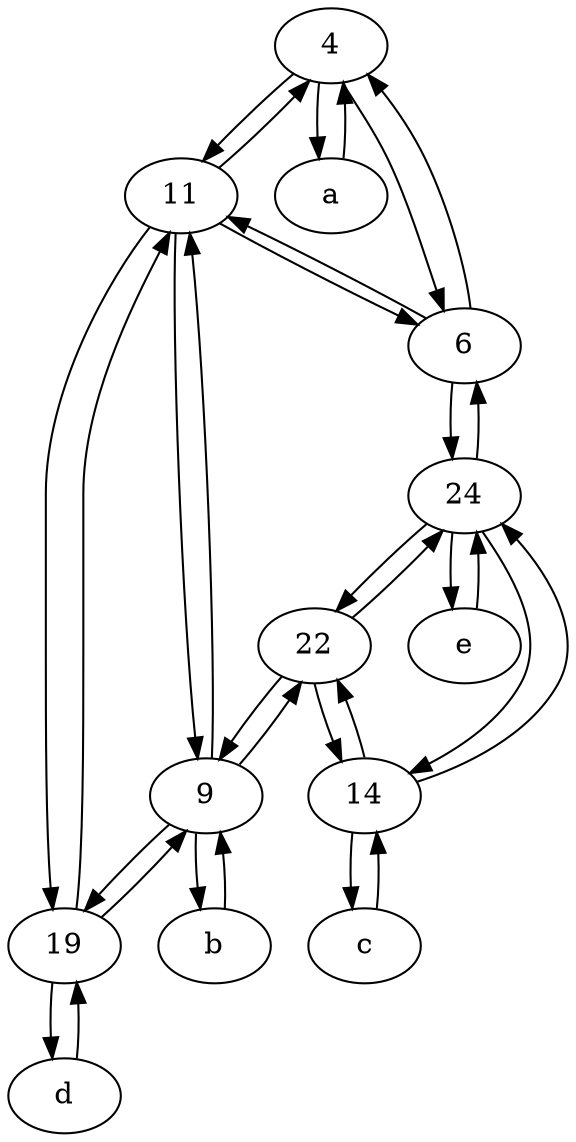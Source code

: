 digraph  {
	4;
	24;
	e [pos="30,50!"];
	c [pos="20,10!"];
	22;
	9;
	11;
	b [pos="50,20!"];
	19;
	d [pos="20,30!"];
	a [pos="40,10!"];
	6;
	14;
	14 -> c;
	11 -> 4;
	24 -> 6;
	22 -> 9;
	9 -> b;
	b -> 9;
	14 -> 24;
	9 -> 22;
	19 -> 11;
	11 -> 9;
	9 -> 11;
	11 -> 6;
	a -> 4;
	19 -> d;
	24 -> 22;
	24 -> 14;
	6 -> 4;
	4 -> a;
	4 -> 6;
	14 -> 22;
	22 -> 14;
	11 -> 19;
	22 -> 24;
	4 -> 11;
	e -> 24;
	9 -> 19;
	6 -> 11;
	6 -> 24;
	19 -> 9;
	c -> 14;
	d -> 19;
	24 -> e;

	}